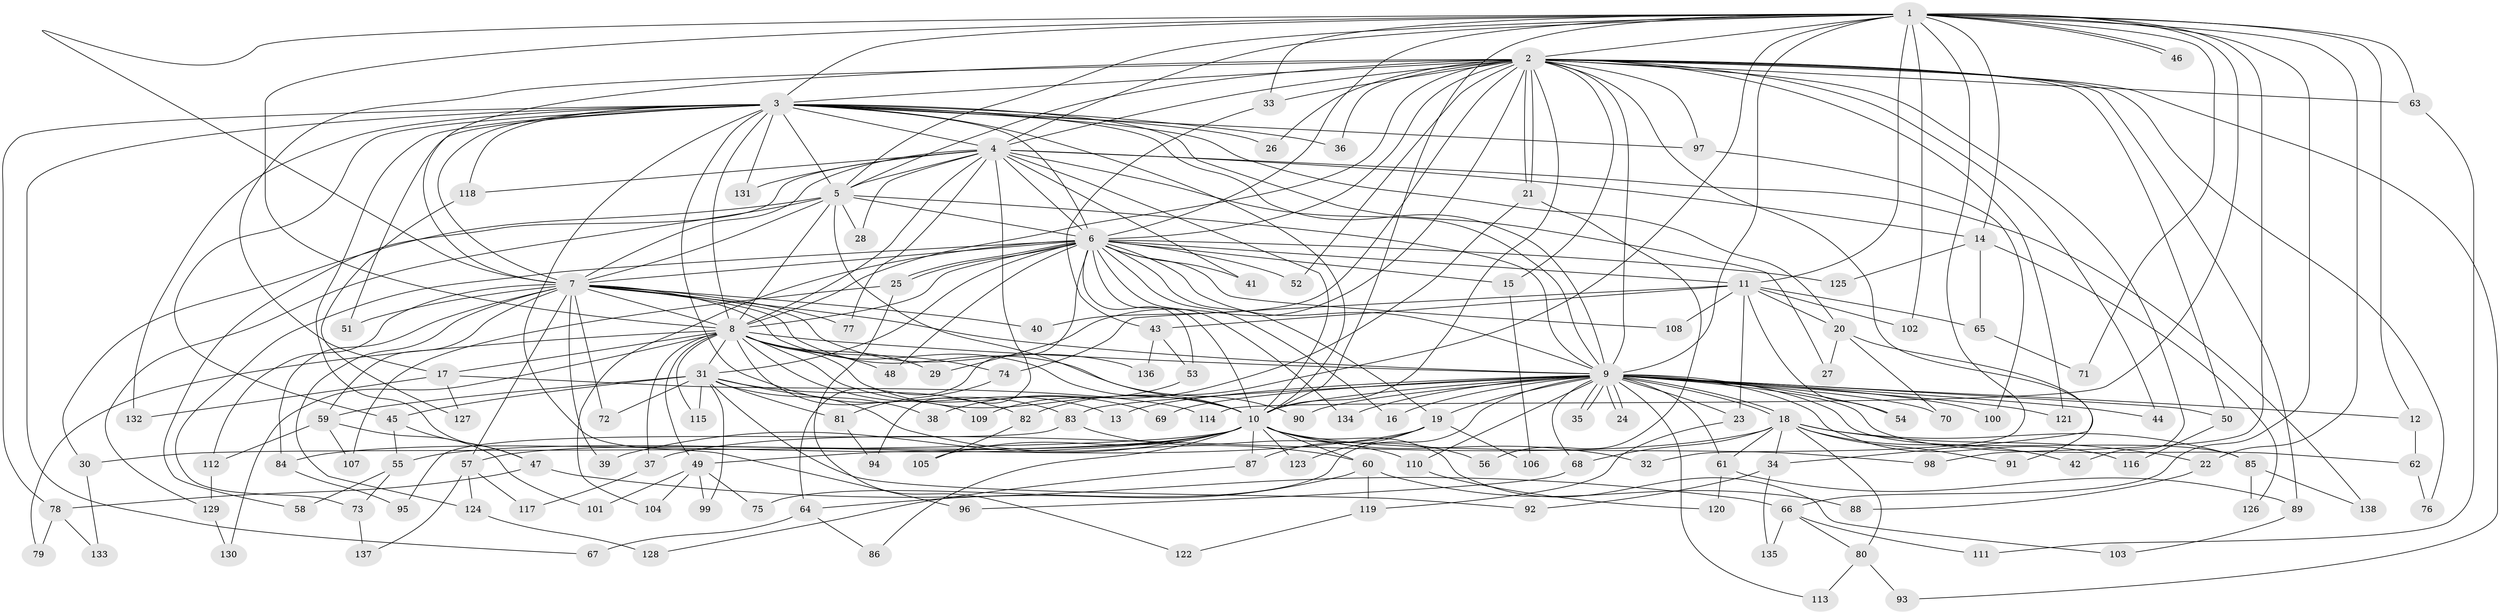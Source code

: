 // Generated by graph-tools (version 1.1) at 2025/34/03/09/25 02:34:45]
// undirected, 138 vertices, 301 edges
graph export_dot {
graph [start="1"]
  node [color=gray90,style=filled];
  1;
  2;
  3;
  4;
  5;
  6;
  7;
  8;
  9;
  10;
  11;
  12;
  13;
  14;
  15;
  16;
  17;
  18;
  19;
  20;
  21;
  22;
  23;
  24;
  25;
  26;
  27;
  28;
  29;
  30;
  31;
  32;
  33;
  34;
  35;
  36;
  37;
  38;
  39;
  40;
  41;
  42;
  43;
  44;
  45;
  46;
  47;
  48;
  49;
  50;
  51;
  52;
  53;
  54;
  55;
  56;
  57;
  58;
  59;
  60;
  61;
  62;
  63;
  64;
  65;
  66;
  67;
  68;
  69;
  70;
  71;
  72;
  73;
  74;
  75;
  76;
  77;
  78;
  79;
  80;
  81;
  82;
  83;
  84;
  85;
  86;
  87;
  88;
  89;
  90;
  91;
  92;
  93;
  94;
  95;
  96;
  97;
  98;
  99;
  100;
  101;
  102;
  103;
  104;
  105;
  106;
  107;
  108;
  109;
  110;
  111;
  112;
  113;
  114;
  115;
  116;
  117;
  118;
  119;
  120;
  121;
  122;
  123;
  124;
  125;
  126;
  127;
  128;
  129;
  130;
  131;
  132;
  133;
  134;
  135;
  136;
  137;
  138;
  1 -- 2;
  1 -- 3;
  1 -- 4;
  1 -- 5;
  1 -- 6;
  1 -- 7;
  1 -- 8;
  1 -- 9;
  1 -- 10;
  1 -- 11;
  1 -- 12;
  1 -- 14;
  1 -- 22;
  1 -- 32;
  1 -- 33;
  1 -- 46;
  1 -- 46;
  1 -- 63;
  1 -- 66;
  1 -- 71;
  1 -- 82;
  1 -- 98;
  1 -- 102;
  1 -- 114;
  2 -- 3;
  2 -- 4;
  2 -- 5;
  2 -- 6;
  2 -- 7;
  2 -- 8;
  2 -- 9;
  2 -- 10;
  2 -- 15;
  2 -- 17;
  2 -- 21;
  2 -- 21;
  2 -- 26;
  2 -- 29;
  2 -- 33;
  2 -- 34;
  2 -- 36;
  2 -- 40;
  2 -- 42;
  2 -- 44;
  2 -- 50;
  2 -- 52;
  2 -- 63;
  2 -- 76;
  2 -- 89;
  2 -- 93;
  2 -- 97;
  2 -- 121;
  3 -- 4;
  3 -- 5;
  3 -- 6;
  3 -- 7;
  3 -- 8;
  3 -- 9;
  3 -- 10;
  3 -- 20;
  3 -- 26;
  3 -- 27;
  3 -- 36;
  3 -- 45;
  3 -- 47;
  3 -- 51;
  3 -- 67;
  3 -- 78;
  3 -- 83;
  3 -- 96;
  3 -- 97;
  3 -- 118;
  3 -- 131;
  3 -- 132;
  4 -- 5;
  4 -- 6;
  4 -- 7;
  4 -- 8;
  4 -- 9;
  4 -- 10;
  4 -- 14;
  4 -- 28;
  4 -- 41;
  4 -- 58;
  4 -- 77;
  4 -- 94;
  4 -- 118;
  4 -- 131;
  4 -- 138;
  5 -- 6;
  5 -- 7;
  5 -- 8;
  5 -- 9;
  5 -- 10;
  5 -- 28;
  5 -- 30;
  5 -- 129;
  6 -- 7;
  6 -- 8;
  6 -- 9;
  6 -- 10;
  6 -- 11;
  6 -- 15;
  6 -- 16;
  6 -- 19;
  6 -- 25;
  6 -- 25;
  6 -- 31;
  6 -- 41;
  6 -- 48;
  6 -- 52;
  6 -- 53;
  6 -- 64;
  6 -- 73;
  6 -- 104;
  6 -- 108;
  6 -- 125;
  6 -- 134;
  7 -- 8;
  7 -- 9;
  7 -- 10;
  7 -- 39;
  7 -- 40;
  7 -- 51;
  7 -- 57;
  7 -- 59;
  7 -- 72;
  7 -- 77;
  7 -- 84;
  7 -- 90;
  7 -- 112;
  7 -- 124;
  7 -- 136;
  8 -- 9;
  8 -- 10;
  8 -- 13;
  8 -- 17;
  8 -- 29;
  8 -- 31;
  8 -- 37;
  8 -- 48;
  8 -- 49;
  8 -- 69;
  8 -- 74;
  8 -- 79;
  8 -- 109;
  8 -- 115;
  8 -- 130;
  9 -- 10;
  9 -- 12;
  9 -- 13;
  9 -- 16;
  9 -- 18;
  9 -- 18;
  9 -- 19;
  9 -- 23;
  9 -- 24;
  9 -- 24;
  9 -- 35;
  9 -- 35;
  9 -- 44;
  9 -- 50;
  9 -- 54;
  9 -- 61;
  9 -- 62;
  9 -- 68;
  9 -- 69;
  9 -- 70;
  9 -- 75;
  9 -- 83;
  9 -- 85;
  9 -- 90;
  9 -- 100;
  9 -- 110;
  9 -- 113;
  9 -- 116;
  9 -- 121;
  9 -- 134;
  10 -- 30;
  10 -- 32;
  10 -- 39;
  10 -- 49;
  10 -- 56;
  10 -- 57;
  10 -- 60;
  10 -- 84;
  10 -- 86;
  10 -- 87;
  10 -- 98;
  10 -- 103;
  10 -- 105;
  10 -- 123;
  11 -- 20;
  11 -- 23;
  11 -- 43;
  11 -- 54;
  11 -- 65;
  11 -- 74;
  11 -- 102;
  11 -- 108;
  12 -- 62;
  14 -- 65;
  14 -- 125;
  14 -- 126;
  15 -- 106;
  17 -- 114;
  17 -- 127;
  17 -- 132;
  18 -- 22;
  18 -- 34;
  18 -- 37;
  18 -- 42;
  18 -- 61;
  18 -- 68;
  18 -- 80;
  18 -- 85;
  18 -- 91;
  19 -- 55;
  19 -- 87;
  19 -- 106;
  19 -- 123;
  20 -- 27;
  20 -- 70;
  20 -- 91;
  21 -- 38;
  21 -- 56;
  22 -- 88;
  23 -- 119;
  25 -- 107;
  25 -- 122;
  30 -- 133;
  31 -- 38;
  31 -- 45;
  31 -- 59;
  31 -- 60;
  31 -- 72;
  31 -- 81;
  31 -- 82;
  31 -- 92;
  31 -- 99;
  31 -- 115;
  33 -- 43;
  34 -- 92;
  34 -- 135;
  37 -- 117;
  43 -- 53;
  43 -- 136;
  45 -- 47;
  45 -- 55;
  47 -- 66;
  47 -- 78;
  49 -- 75;
  49 -- 99;
  49 -- 101;
  49 -- 104;
  50 -- 116;
  53 -- 109;
  55 -- 58;
  55 -- 73;
  57 -- 117;
  57 -- 124;
  57 -- 137;
  59 -- 101;
  59 -- 107;
  59 -- 112;
  60 -- 64;
  60 -- 88;
  60 -- 119;
  61 -- 89;
  61 -- 120;
  62 -- 76;
  63 -- 111;
  64 -- 67;
  64 -- 86;
  65 -- 71;
  66 -- 80;
  66 -- 111;
  66 -- 135;
  68 -- 96;
  73 -- 137;
  74 -- 81;
  78 -- 79;
  78 -- 133;
  80 -- 93;
  80 -- 113;
  81 -- 94;
  82 -- 105;
  83 -- 95;
  83 -- 110;
  84 -- 95;
  85 -- 126;
  85 -- 138;
  87 -- 128;
  89 -- 103;
  97 -- 100;
  110 -- 120;
  112 -- 129;
  118 -- 127;
  119 -- 122;
  124 -- 128;
  129 -- 130;
}
